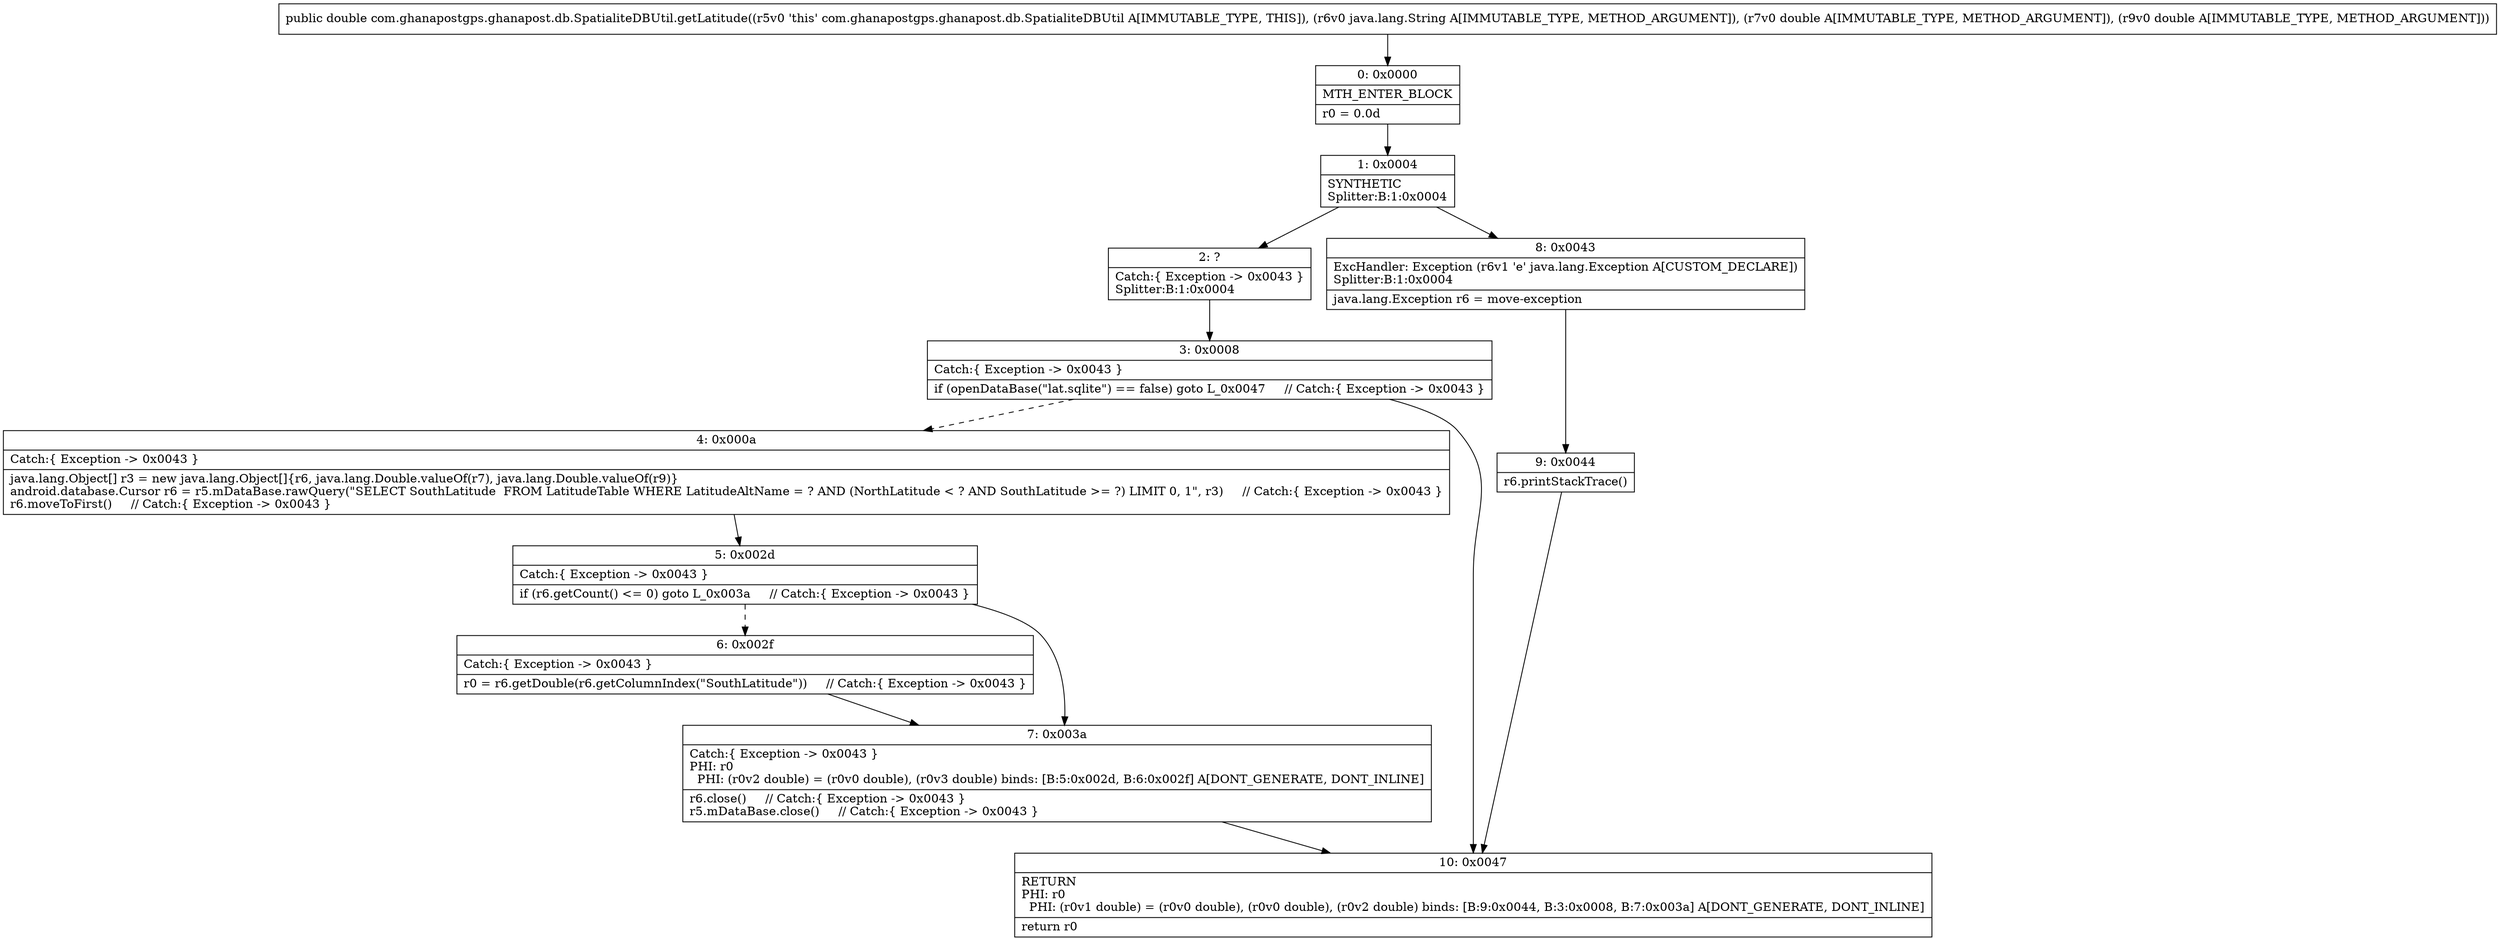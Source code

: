 digraph "CFG forcom.ghanapostgps.ghanapost.db.SpatialiteDBUtil.getLatitude(Ljava\/lang\/String;DD)D" {
Node_0 [shape=record,label="{0\:\ 0x0000|MTH_ENTER_BLOCK\l|r0 = 0.0d\l}"];
Node_1 [shape=record,label="{1\:\ 0x0004|SYNTHETIC\lSplitter:B:1:0x0004\l}"];
Node_2 [shape=record,label="{2\:\ ?|Catch:\{ Exception \-\> 0x0043 \}\lSplitter:B:1:0x0004\l}"];
Node_3 [shape=record,label="{3\:\ 0x0008|Catch:\{ Exception \-\> 0x0043 \}\l|if (openDataBase(\"lat.sqlite\") == false) goto L_0x0047     \/\/ Catch:\{ Exception \-\> 0x0043 \}\l}"];
Node_4 [shape=record,label="{4\:\ 0x000a|Catch:\{ Exception \-\> 0x0043 \}\l|java.lang.Object[] r3 = new java.lang.Object[]\{r6, java.lang.Double.valueOf(r7), java.lang.Double.valueOf(r9)\}\landroid.database.Cursor r6 = r5.mDataBase.rawQuery(\"SELECT SouthLatitude  FROM LatitudeTable WHERE LatitudeAltName = ? AND (NorthLatitude \< ? AND SouthLatitude \>= ?) LIMIT 0, 1\", r3)     \/\/ Catch:\{ Exception \-\> 0x0043 \}\lr6.moveToFirst()     \/\/ Catch:\{ Exception \-\> 0x0043 \}\l}"];
Node_5 [shape=record,label="{5\:\ 0x002d|Catch:\{ Exception \-\> 0x0043 \}\l|if (r6.getCount() \<= 0) goto L_0x003a     \/\/ Catch:\{ Exception \-\> 0x0043 \}\l}"];
Node_6 [shape=record,label="{6\:\ 0x002f|Catch:\{ Exception \-\> 0x0043 \}\l|r0 = r6.getDouble(r6.getColumnIndex(\"SouthLatitude\"))     \/\/ Catch:\{ Exception \-\> 0x0043 \}\l}"];
Node_7 [shape=record,label="{7\:\ 0x003a|Catch:\{ Exception \-\> 0x0043 \}\lPHI: r0 \l  PHI: (r0v2 double) = (r0v0 double), (r0v3 double) binds: [B:5:0x002d, B:6:0x002f] A[DONT_GENERATE, DONT_INLINE]\l|r6.close()     \/\/ Catch:\{ Exception \-\> 0x0043 \}\lr5.mDataBase.close()     \/\/ Catch:\{ Exception \-\> 0x0043 \}\l}"];
Node_8 [shape=record,label="{8\:\ 0x0043|ExcHandler: Exception (r6v1 'e' java.lang.Exception A[CUSTOM_DECLARE])\lSplitter:B:1:0x0004\l|java.lang.Exception r6 = move\-exception\l}"];
Node_9 [shape=record,label="{9\:\ 0x0044|r6.printStackTrace()\l}"];
Node_10 [shape=record,label="{10\:\ 0x0047|RETURN\lPHI: r0 \l  PHI: (r0v1 double) = (r0v0 double), (r0v0 double), (r0v2 double) binds: [B:9:0x0044, B:3:0x0008, B:7:0x003a] A[DONT_GENERATE, DONT_INLINE]\l|return r0\l}"];
MethodNode[shape=record,label="{public double com.ghanapostgps.ghanapost.db.SpatialiteDBUtil.getLatitude((r5v0 'this' com.ghanapostgps.ghanapost.db.SpatialiteDBUtil A[IMMUTABLE_TYPE, THIS]), (r6v0 java.lang.String A[IMMUTABLE_TYPE, METHOD_ARGUMENT]), (r7v0 double A[IMMUTABLE_TYPE, METHOD_ARGUMENT]), (r9v0 double A[IMMUTABLE_TYPE, METHOD_ARGUMENT])) }"];
MethodNode -> Node_0;
Node_0 -> Node_1;
Node_1 -> Node_2;
Node_1 -> Node_8;
Node_2 -> Node_3;
Node_3 -> Node_4[style=dashed];
Node_3 -> Node_10;
Node_4 -> Node_5;
Node_5 -> Node_6[style=dashed];
Node_5 -> Node_7;
Node_6 -> Node_7;
Node_7 -> Node_10;
Node_8 -> Node_9;
Node_9 -> Node_10;
}

